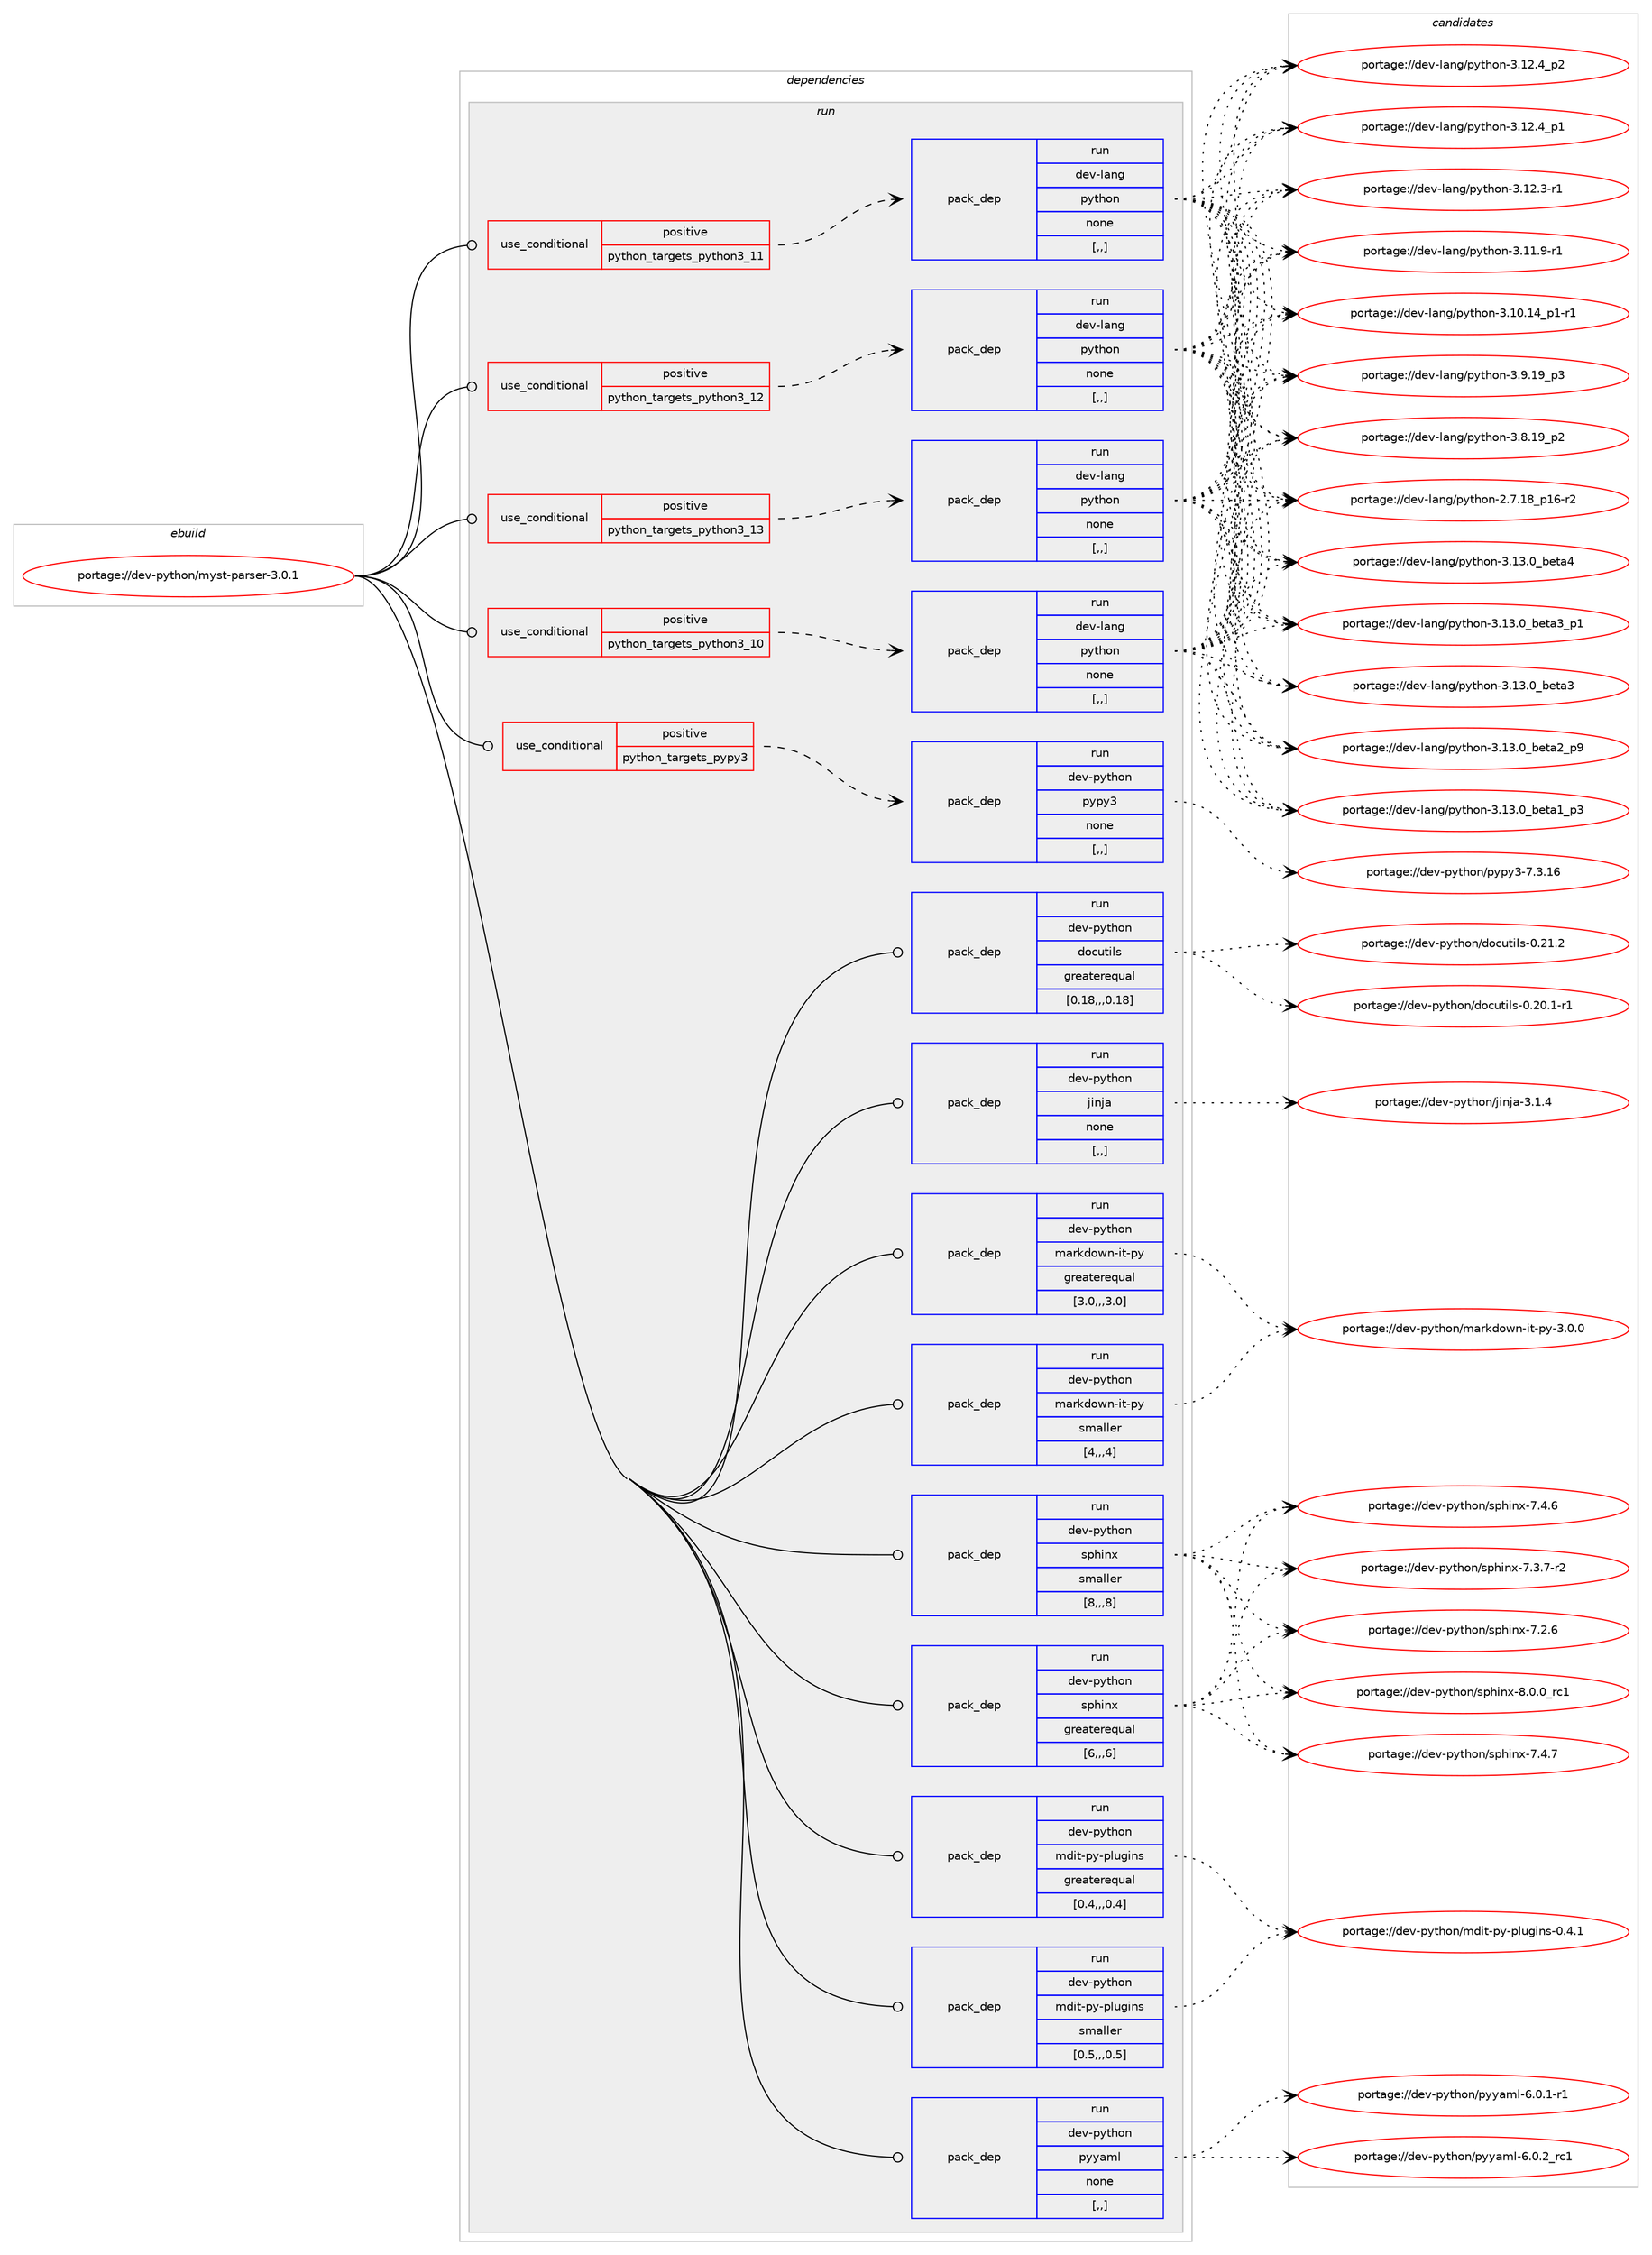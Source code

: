 digraph prolog {

# *************
# Graph options
# *************

newrank=true;
concentrate=true;
compound=true;
graph [rankdir=LR,fontname=Helvetica,fontsize=10,ranksep=1.5];#, ranksep=2.5, nodesep=0.2];
edge  [arrowhead=vee];
node  [fontname=Helvetica,fontsize=10];

# **********
# The ebuild
# **********

subgraph cluster_leftcol {
color=gray;
label=<<i>ebuild</i>>;
id [label="portage://dev-python/myst-parser-3.0.1", color=red, width=4, href="../dev-python/myst-parser-3.0.1.svg"];
}

# ****************
# The dependencies
# ****************

subgraph cluster_midcol {
color=gray;
label=<<i>dependencies</i>>;
subgraph cluster_compile {
fillcolor="#eeeeee";
style=filled;
label=<<i>compile</i>>;
}
subgraph cluster_compileandrun {
fillcolor="#eeeeee";
style=filled;
label=<<i>compile and run</i>>;
}
subgraph cluster_run {
fillcolor="#eeeeee";
style=filled;
label=<<i>run</i>>;
subgraph cond35180 {
dependency152295 [label=<<TABLE BORDER="0" CELLBORDER="1" CELLSPACING="0" CELLPADDING="4"><TR><TD ROWSPAN="3" CELLPADDING="10">use_conditional</TD></TR><TR><TD>positive</TD></TR><TR><TD>python_targets_pypy3</TD></TR></TABLE>>, shape=none, color=red];
subgraph pack115866 {
dependency152296 [label=<<TABLE BORDER="0" CELLBORDER="1" CELLSPACING="0" CELLPADDING="4" WIDTH="220"><TR><TD ROWSPAN="6" CELLPADDING="30">pack_dep</TD></TR><TR><TD WIDTH="110">run</TD></TR><TR><TD>dev-python</TD></TR><TR><TD>pypy3</TD></TR><TR><TD>none</TD></TR><TR><TD>[,,]</TD></TR></TABLE>>, shape=none, color=blue];
}
dependency152295:e -> dependency152296:w [weight=20,style="dashed",arrowhead="vee"];
}
id:e -> dependency152295:w [weight=20,style="solid",arrowhead="odot"];
subgraph cond35181 {
dependency152297 [label=<<TABLE BORDER="0" CELLBORDER="1" CELLSPACING="0" CELLPADDING="4"><TR><TD ROWSPAN="3" CELLPADDING="10">use_conditional</TD></TR><TR><TD>positive</TD></TR><TR><TD>python_targets_python3_10</TD></TR></TABLE>>, shape=none, color=red];
subgraph pack115867 {
dependency152298 [label=<<TABLE BORDER="0" CELLBORDER="1" CELLSPACING="0" CELLPADDING="4" WIDTH="220"><TR><TD ROWSPAN="6" CELLPADDING="30">pack_dep</TD></TR><TR><TD WIDTH="110">run</TD></TR><TR><TD>dev-lang</TD></TR><TR><TD>python</TD></TR><TR><TD>none</TD></TR><TR><TD>[,,]</TD></TR></TABLE>>, shape=none, color=blue];
}
dependency152297:e -> dependency152298:w [weight=20,style="dashed",arrowhead="vee"];
}
id:e -> dependency152297:w [weight=20,style="solid",arrowhead="odot"];
subgraph cond35182 {
dependency152299 [label=<<TABLE BORDER="0" CELLBORDER="1" CELLSPACING="0" CELLPADDING="4"><TR><TD ROWSPAN="3" CELLPADDING="10">use_conditional</TD></TR><TR><TD>positive</TD></TR><TR><TD>python_targets_python3_11</TD></TR></TABLE>>, shape=none, color=red];
subgraph pack115868 {
dependency152300 [label=<<TABLE BORDER="0" CELLBORDER="1" CELLSPACING="0" CELLPADDING="4" WIDTH="220"><TR><TD ROWSPAN="6" CELLPADDING="30">pack_dep</TD></TR><TR><TD WIDTH="110">run</TD></TR><TR><TD>dev-lang</TD></TR><TR><TD>python</TD></TR><TR><TD>none</TD></TR><TR><TD>[,,]</TD></TR></TABLE>>, shape=none, color=blue];
}
dependency152299:e -> dependency152300:w [weight=20,style="dashed",arrowhead="vee"];
}
id:e -> dependency152299:w [weight=20,style="solid",arrowhead="odot"];
subgraph cond35183 {
dependency152301 [label=<<TABLE BORDER="0" CELLBORDER="1" CELLSPACING="0" CELLPADDING="4"><TR><TD ROWSPAN="3" CELLPADDING="10">use_conditional</TD></TR><TR><TD>positive</TD></TR><TR><TD>python_targets_python3_12</TD></TR></TABLE>>, shape=none, color=red];
subgraph pack115869 {
dependency152302 [label=<<TABLE BORDER="0" CELLBORDER="1" CELLSPACING="0" CELLPADDING="4" WIDTH="220"><TR><TD ROWSPAN="6" CELLPADDING="30">pack_dep</TD></TR><TR><TD WIDTH="110">run</TD></TR><TR><TD>dev-lang</TD></TR><TR><TD>python</TD></TR><TR><TD>none</TD></TR><TR><TD>[,,]</TD></TR></TABLE>>, shape=none, color=blue];
}
dependency152301:e -> dependency152302:w [weight=20,style="dashed",arrowhead="vee"];
}
id:e -> dependency152301:w [weight=20,style="solid",arrowhead="odot"];
subgraph cond35184 {
dependency152303 [label=<<TABLE BORDER="0" CELLBORDER="1" CELLSPACING="0" CELLPADDING="4"><TR><TD ROWSPAN="3" CELLPADDING="10">use_conditional</TD></TR><TR><TD>positive</TD></TR><TR><TD>python_targets_python3_13</TD></TR></TABLE>>, shape=none, color=red];
subgraph pack115870 {
dependency152304 [label=<<TABLE BORDER="0" CELLBORDER="1" CELLSPACING="0" CELLPADDING="4" WIDTH="220"><TR><TD ROWSPAN="6" CELLPADDING="30">pack_dep</TD></TR><TR><TD WIDTH="110">run</TD></TR><TR><TD>dev-lang</TD></TR><TR><TD>python</TD></TR><TR><TD>none</TD></TR><TR><TD>[,,]</TD></TR></TABLE>>, shape=none, color=blue];
}
dependency152303:e -> dependency152304:w [weight=20,style="dashed",arrowhead="vee"];
}
id:e -> dependency152303:w [weight=20,style="solid",arrowhead="odot"];
subgraph pack115871 {
dependency152305 [label=<<TABLE BORDER="0" CELLBORDER="1" CELLSPACING="0" CELLPADDING="4" WIDTH="220"><TR><TD ROWSPAN="6" CELLPADDING="30">pack_dep</TD></TR><TR><TD WIDTH="110">run</TD></TR><TR><TD>dev-python</TD></TR><TR><TD>docutils</TD></TR><TR><TD>greaterequal</TD></TR><TR><TD>[0.18,,,0.18]</TD></TR></TABLE>>, shape=none, color=blue];
}
id:e -> dependency152305:w [weight=20,style="solid",arrowhead="odot"];
subgraph pack115872 {
dependency152306 [label=<<TABLE BORDER="0" CELLBORDER="1" CELLSPACING="0" CELLPADDING="4" WIDTH="220"><TR><TD ROWSPAN="6" CELLPADDING="30">pack_dep</TD></TR><TR><TD WIDTH="110">run</TD></TR><TR><TD>dev-python</TD></TR><TR><TD>jinja</TD></TR><TR><TD>none</TD></TR><TR><TD>[,,]</TD></TR></TABLE>>, shape=none, color=blue];
}
id:e -> dependency152306:w [weight=20,style="solid",arrowhead="odot"];
subgraph pack115873 {
dependency152307 [label=<<TABLE BORDER="0" CELLBORDER="1" CELLSPACING="0" CELLPADDING="4" WIDTH="220"><TR><TD ROWSPAN="6" CELLPADDING="30">pack_dep</TD></TR><TR><TD WIDTH="110">run</TD></TR><TR><TD>dev-python</TD></TR><TR><TD>markdown-it-py</TD></TR><TR><TD>greaterequal</TD></TR><TR><TD>[3.0,,,3.0]</TD></TR></TABLE>>, shape=none, color=blue];
}
id:e -> dependency152307:w [weight=20,style="solid",arrowhead="odot"];
subgraph pack115874 {
dependency152308 [label=<<TABLE BORDER="0" CELLBORDER="1" CELLSPACING="0" CELLPADDING="4" WIDTH="220"><TR><TD ROWSPAN="6" CELLPADDING="30">pack_dep</TD></TR><TR><TD WIDTH="110">run</TD></TR><TR><TD>dev-python</TD></TR><TR><TD>markdown-it-py</TD></TR><TR><TD>smaller</TD></TR><TR><TD>[4,,,4]</TD></TR></TABLE>>, shape=none, color=blue];
}
id:e -> dependency152308:w [weight=20,style="solid",arrowhead="odot"];
subgraph pack115875 {
dependency152309 [label=<<TABLE BORDER="0" CELLBORDER="1" CELLSPACING="0" CELLPADDING="4" WIDTH="220"><TR><TD ROWSPAN="6" CELLPADDING="30">pack_dep</TD></TR><TR><TD WIDTH="110">run</TD></TR><TR><TD>dev-python</TD></TR><TR><TD>mdit-py-plugins</TD></TR><TR><TD>greaterequal</TD></TR><TR><TD>[0.4,,,0.4]</TD></TR></TABLE>>, shape=none, color=blue];
}
id:e -> dependency152309:w [weight=20,style="solid",arrowhead="odot"];
subgraph pack115876 {
dependency152310 [label=<<TABLE BORDER="0" CELLBORDER="1" CELLSPACING="0" CELLPADDING="4" WIDTH="220"><TR><TD ROWSPAN="6" CELLPADDING="30">pack_dep</TD></TR><TR><TD WIDTH="110">run</TD></TR><TR><TD>dev-python</TD></TR><TR><TD>mdit-py-plugins</TD></TR><TR><TD>smaller</TD></TR><TR><TD>[0.5,,,0.5]</TD></TR></TABLE>>, shape=none, color=blue];
}
id:e -> dependency152310:w [weight=20,style="solid",arrowhead="odot"];
subgraph pack115877 {
dependency152311 [label=<<TABLE BORDER="0" CELLBORDER="1" CELLSPACING="0" CELLPADDING="4" WIDTH="220"><TR><TD ROWSPAN="6" CELLPADDING="30">pack_dep</TD></TR><TR><TD WIDTH="110">run</TD></TR><TR><TD>dev-python</TD></TR><TR><TD>pyyaml</TD></TR><TR><TD>none</TD></TR><TR><TD>[,,]</TD></TR></TABLE>>, shape=none, color=blue];
}
id:e -> dependency152311:w [weight=20,style="solid",arrowhead="odot"];
subgraph pack115878 {
dependency152312 [label=<<TABLE BORDER="0" CELLBORDER="1" CELLSPACING="0" CELLPADDING="4" WIDTH="220"><TR><TD ROWSPAN="6" CELLPADDING="30">pack_dep</TD></TR><TR><TD WIDTH="110">run</TD></TR><TR><TD>dev-python</TD></TR><TR><TD>sphinx</TD></TR><TR><TD>greaterequal</TD></TR><TR><TD>[6,,,6]</TD></TR></TABLE>>, shape=none, color=blue];
}
id:e -> dependency152312:w [weight=20,style="solid",arrowhead="odot"];
subgraph pack115879 {
dependency152313 [label=<<TABLE BORDER="0" CELLBORDER="1" CELLSPACING="0" CELLPADDING="4" WIDTH="220"><TR><TD ROWSPAN="6" CELLPADDING="30">pack_dep</TD></TR><TR><TD WIDTH="110">run</TD></TR><TR><TD>dev-python</TD></TR><TR><TD>sphinx</TD></TR><TR><TD>smaller</TD></TR><TR><TD>[8,,,8]</TD></TR></TABLE>>, shape=none, color=blue];
}
id:e -> dependency152313:w [weight=20,style="solid",arrowhead="odot"];
}
}

# **************
# The candidates
# **************

subgraph cluster_choices {
rank=same;
color=gray;
label=<<i>candidates</i>>;

subgraph choice115866 {
color=black;
nodesep=1;
choice10010111845112121116104111110471121211121215145554651464954 [label="portage://dev-python/pypy3-7.3.16", color=red, width=4,href="../dev-python/pypy3-7.3.16.svg"];
dependency152296:e -> choice10010111845112121116104111110471121211121215145554651464954:w [style=dotted,weight="100"];
}
subgraph choice115867 {
color=black;
nodesep=1;
choice1001011184510897110103471121211161041111104551464951464895981011169752 [label="portage://dev-lang/python-3.13.0_beta4", color=red, width=4,href="../dev-lang/python-3.13.0_beta4.svg"];
choice10010111845108971101034711212111610411111045514649514648959810111697519511249 [label="portage://dev-lang/python-3.13.0_beta3_p1", color=red, width=4,href="../dev-lang/python-3.13.0_beta3_p1.svg"];
choice1001011184510897110103471121211161041111104551464951464895981011169751 [label="portage://dev-lang/python-3.13.0_beta3", color=red, width=4,href="../dev-lang/python-3.13.0_beta3.svg"];
choice10010111845108971101034711212111610411111045514649514648959810111697509511257 [label="portage://dev-lang/python-3.13.0_beta2_p9", color=red, width=4,href="../dev-lang/python-3.13.0_beta2_p9.svg"];
choice10010111845108971101034711212111610411111045514649514648959810111697499511251 [label="portage://dev-lang/python-3.13.0_beta1_p3", color=red, width=4,href="../dev-lang/python-3.13.0_beta1_p3.svg"];
choice100101118451089711010347112121116104111110455146495046529511250 [label="portage://dev-lang/python-3.12.4_p2", color=red, width=4,href="../dev-lang/python-3.12.4_p2.svg"];
choice100101118451089711010347112121116104111110455146495046529511249 [label="portage://dev-lang/python-3.12.4_p1", color=red, width=4,href="../dev-lang/python-3.12.4_p1.svg"];
choice100101118451089711010347112121116104111110455146495046514511449 [label="portage://dev-lang/python-3.12.3-r1", color=red, width=4,href="../dev-lang/python-3.12.3-r1.svg"];
choice100101118451089711010347112121116104111110455146494946574511449 [label="portage://dev-lang/python-3.11.9-r1", color=red, width=4,href="../dev-lang/python-3.11.9-r1.svg"];
choice100101118451089711010347112121116104111110455146494846495295112494511449 [label="portage://dev-lang/python-3.10.14_p1-r1", color=red, width=4,href="../dev-lang/python-3.10.14_p1-r1.svg"];
choice100101118451089711010347112121116104111110455146574649579511251 [label="portage://dev-lang/python-3.9.19_p3", color=red, width=4,href="../dev-lang/python-3.9.19_p3.svg"];
choice100101118451089711010347112121116104111110455146564649579511250 [label="portage://dev-lang/python-3.8.19_p2", color=red, width=4,href="../dev-lang/python-3.8.19_p2.svg"];
choice100101118451089711010347112121116104111110455046554649569511249544511450 [label="portage://dev-lang/python-2.7.18_p16-r2", color=red, width=4,href="../dev-lang/python-2.7.18_p16-r2.svg"];
dependency152298:e -> choice1001011184510897110103471121211161041111104551464951464895981011169752:w [style=dotted,weight="100"];
dependency152298:e -> choice10010111845108971101034711212111610411111045514649514648959810111697519511249:w [style=dotted,weight="100"];
dependency152298:e -> choice1001011184510897110103471121211161041111104551464951464895981011169751:w [style=dotted,weight="100"];
dependency152298:e -> choice10010111845108971101034711212111610411111045514649514648959810111697509511257:w [style=dotted,weight="100"];
dependency152298:e -> choice10010111845108971101034711212111610411111045514649514648959810111697499511251:w [style=dotted,weight="100"];
dependency152298:e -> choice100101118451089711010347112121116104111110455146495046529511250:w [style=dotted,weight="100"];
dependency152298:e -> choice100101118451089711010347112121116104111110455146495046529511249:w [style=dotted,weight="100"];
dependency152298:e -> choice100101118451089711010347112121116104111110455146495046514511449:w [style=dotted,weight="100"];
dependency152298:e -> choice100101118451089711010347112121116104111110455146494946574511449:w [style=dotted,weight="100"];
dependency152298:e -> choice100101118451089711010347112121116104111110455146494846495295112494511449:w [style=dotted,weight="100"];
dependency152298:e -> choice100101118451089711010347112121116104111110455146574649579511251:w [style=dotted,weight="100"];
dependency152298:e -> choice100101118451089711010347112121116104111110455146564649579511250:w [style=dotted,weight="100"];
dependency152298:e -> choice100101118451089711010347112121116104111110455046554649569511249544511450:w [style=dotted,weight="100"];
}
subgraph choice115868 {
color=black;
nodesep=1;
choice1001011184510897110103471121211161041111104551464951464895981011169752 [label="portage://dev-lang/python-3.13.0_beta4", color=red, width=4,href="../dev-lang/python-3.13.0_beta4.svg"];
choice10010111845108971101034711212111610411111045514649514648959810111697519511249 [label="portage://dev-lang/python-3.13.0_beta3_p1", color=red, width=4,href="../dev-lang/python-3.13.0_beta3_p1.svg"];
choice1001011184510897110103471121211161041111104551464951464895981011169751 [label="portage://dev-lang/python-3.13.0_beta3", color=red, width=4,href="../dev-lang/python-3.13.0_beta3.svg"];
choice10010111845108971101034711212111610411111045514649514648959810111697509511257 [label="portage://dev-lang/python-3.13.0_beta2_p9", color=red, width=4,href="../dev-lang/python-3.13.0_beta2_p9.svg"];
choice10010111845108971101034711212111610411111045514649514648959810111697499511251 [label="portage://dev-lang/python-3.13.0_beta1_p3", color=red, width=4,href="../dev-lang/python-3.13.0_beta1_p3.svg"];
choice100101118451089711010347112121116104111110455146495046529511250 [label="portage://dev-lang/python-3.12.4_p2", color=red, width=4,href="../dev-lang/python-3.12.4_p2.svg"];
choice100101118451089711010347112121116104111110455146495046529511249 [label="portage://dev-lang/python-3.12.4_p1", color=red, width=4,href="../dev-lang/python-3.12.4_p1.svg"];
choice100101118451089711010347112121116104111110455146495046514511449 [label="portage://dev-lang/python-3.12.3-r1", color=red, width=4,href="../dev-lang/python-3.12.3-r1.svg"];
choice100101118451089711010347112121116104111110455146494946574511449 [label="portage://dev-lang/python-3.11.9-r1", color=red, width=4,href="../dev-lang/python-3.11.9-r1.svg"];
choice100101118451089711010347112121116104111110455146494846495295112494511449 [label="portage://dev-lang/python-3.10.14_p1-r1", color=red, width=4,href="../dev-lang/python-3.10.14_p1-r1.svg"];
choice100101118451089711010347112121116104111110455146574649579511251 [label="portage://dev-lang/python-3.9.19_p3", color=red, width=4,href="../dev-lang/python-3.9.19_p3.svg"];
choice100101118451089711010347112121116104111110455146564649579511250 [label="portage://dev-lang/python-3.8.19_p2", color=red, width=4,href="../dev-lang/python-3.8.19_p2.svg"];
choice100101118451089711010347112121116104111110455046554649569511249544511450 [label="portage://dev-lang/python-2.7.18_p16-r2", color=red, width=4,href="../dev-lang/python-2.7.18_p16-r2.svg"];
dependency152300:e -> choice1001011184510897110103471121211161041111104551464951464895981011169752:w [style=dotted,weight="100"];
dependency152300:e -> choice10010111845108971101034711212111610411111045514649514648959810111697519511249:w [style=dotted,weight="100"];
dependency152300:e -> choice1001011184510897110103471121211161041111104551464951464895981011169751:w [style=dotted,weight="100"];
dependency152300:e -> choice10010111845108971101034711212111610411111045514649514648959810111697509511257:w [style=dotted,weight="100"];
dependency152300:e -> choice10010111845108971101034711212111610411111045514649514648959810111697499511251:w [style=dotted,weight="100"];
dependency152300:e -> choice100101118451089711010347112121116104111110455146495046529511250:w [style=dotted,weight="100"];
dependency152300:e -> choice100101118451089711010347112121116104111110455146495046529511249:w [style=dotted,weight="100"];
dependency152300:e -> choice100101118451089711010347112121116104111110455146495046514511449:w [style=dotted,weight="100"];
dependency152300:e -> choice100101118451089711010347112121116104111110455146494946574511449:w [style=dotted,weight="100"];
dependency152300:e -> choice100101118451089711010347112121116104111110455146494846495295112494511449:w [style=dotted,weight="100"];
dependency152300:e -> choice100101118451089711010347112121116104111110455146574649579511251:w [style=dotted,weight="100"];
dependency152300:e -> choice100101118451089711010347112121116104111110455146564649579511250:w [style=dotted,weight="100"];
dependency152300:e -> choice100101118451089711010347112121116104111110455046554649569511249544511450:w [style=dotted,weight="100"];
}
subgraph choice115869 {
color=black;
nodesep=1;
choice1001011184510897110103471121211161041111104551464951464895981011169752 [label="portage://dev-lang/python-3.13.0_beta4", color=red, width=4,href="../dev-lang/python-3.13.0_beta4.svg"];
choice10010111845108971101034711212111610411111045514649514648959810111697519511249 [label="portage://dev-lang/python-3.13.0_beta3_p1", color=red, width=4,href="../dev-lang/python-3.13.0_beta3_p1.svg"];
choice1001011184510897110103471121211161041111104551464951464895981011169751 [label="portage://dev-lang/python-3.13.0_beta3", color=red, width=4,href="../dev-lang/python-3.13.0_beta3.svg"];
choice10010111845108971101034711212111610411111045514649514648959810111697509511257 [label="portage://dev-lang/python-3.13.0_beta2_p9", color=red, width=4,href="../dev-lang/python-3.13.0_beta2_p9.svg"];
choice10010111845108971101034711212111610411111045514649514648959810111697499511251 [label="portage://dev-lang/python-3.13.0_beta1_p3", color=red, width=4,href="../dev-lang/python-3.13.0_beta1_p3.svg"];
choice100101118451089711010347112121116104111110455146495046529511250 [label="portage://dev-lang/python-3.12.4_p2", color=red, width=4,href="../dev-lang/python-3.12.4_p2.svg"];
choice100101118451089711010347112121116104111110455146495046529511249 [label="portage://dev-lang/python-3.12.4_p1", color=red, width=4,href="../dev-lang/python-3.12.4_p1.svg"];
choice100101118451089711010347112121116104111110455146495046514511449 [label="portage://dev-lang/python-3.12.3-r1", color=red, width=4,href="../dev-lang/python-3.12.3-r1.svg"];
choice100101118451089711010347112121116104111110455146494946574511449 [label="portage://dev-lang/python-3.11.9-r1", color=red, width=4,href="../dev-lang/python-3.11.9-r1.svg"];
choice100101118451089711010347112121116104111110455146494846495295112494511449 [label="portage://dev-lang/python-3.10.14_p1-r1", color=red, width=4,href="../dev-lang/python-3.10.14_p1-r1.svg"];
choice100101118451089711010347112121116104111110455146574649579511251 [label="portage://dev-lang/python-3.9.19_p3", color=red, width=4,href="../dev-lang/python-3.9.19_p3.svg"];
choice100101118451089711010347112121116104111110455146564649579511250 [label="portage://dev-lang/python-3.8.19_p2", color=red, width=4,href="../dev-lang/python-3.8.19_p2.svg"];
choice100101118451089711010347112121116104111110455046554649569511249544511450 [label="portage://dev-lang/python-2.7.18_p16-r2", color=red, width=4,href="../dev-lang/python-2.7.18_p16-r2.svg"];
dependency152302:e -> choice1001011184510897110103471121211161041111104551464951464895981011169752:w [style=dotted,weight="100"];
dependency152302:e -> choice10010111845108971101034711212111610411111045514649514648959810111697519511249:w [style=dotted,weight="100"];
dependency152302:e -> choice1001011184510897110103471121211161041111104551464951464895981011169751:w [style=dotted,weight="100"];
dependency152302:e -> choice10010111845108971101034711212111610411111045514649514648959810111697509511257:w [style=dotted,weight="100"];
dependency152302:e -> choice10010111845108971101034711212111610411111045514649514648959810111697499511251:w [style=dotted,weight="100"];
dependency152302:e -> choice100101118451089711010347112121116104111110455146495046529511250:w [style=dotted,weight="100"];
dependency152302:e -> choice100101118451089711010347112121116104111110455146495046529511249:w [style=dotted,weight="100"];
dependency152302:e -> choice100101118451089711010347112121116104111110455146495046514511449:w [style=dotted,weight="100"];
dependency152302:e -> choice100101118451089711010347112121116104111110455146494946574511449:w [style=dotted,weight="100"];
dependency152302:e -> choice100101118451089711010347112121116104111110455146494846495295112494511449:w [style=dotted,weight="100"];
dependency152302:e -> choice100101118451089711010347112121116104111110455146574649579511251:w [style=dotted,weight="100"];
dependency152302:e -> choice100101118451089711010347112121116104111110455146564649579511250:w [style=dotted,weight="100"];
dependency152302:e -> choice100101118451089711010347112121116104111110455046554649569511249544511450:w [style=dotted,weight="100"];
}
subgraph choice115870 {
color=black;
nodesep=1;
choice1001011184510897110103471121211161041111104551464951464895981011169752 [label="portage://dev-lang/python-3.13.0_beta4", color=red, width=4,href="../dev-lang/python-3.13.0_beta4.svg"];
choice10010111845108971101034711212111610411111045514649514648959810111697519511249 [label="portage://dev-lang/python-3.13.0_beta3_p1", color=red, width=4,href="../dev-lang/python-3.13.0_beta3_p1.svg"];
choice1001011184510897110103471121211161041111104551464951464895981011169751 [label="portage://dev-lang/python-3.13.0_beta3", color=red, width=4,href="../dev-lang/python-3.13.0_beta3.svg"];
choice10010111845108971101034711212111610411111045514649514648959810111697509511257 [label="portage://dev-lang/python-3.13.0_beta2_p9", color=red, width=4,href="../dev-lang/python-3.13.0_beta2_p9.svg"];
choice10010111845108971101034711212111610411111045514649514648959810111697499511251 [label="portage://dev-lang/python-3.13.0_beta1_p3", color=red, width=4,href="../dev-lang/python-3.13.0_beta1_p3.svg"];
choice100101118451089711010347112121116104111110455146495046529511250 [label="portage://dev-lang/python-3.12.4_p2", color=red, width=4,href="../dev-lang/python-3.12.4_p2.svg"];
choice100101118451089711010347112121116104111110455146495046529511249 [label="portage://dev-lang/python-3.12.4_p1", color=red, width=4,href="../dev-lang/python-3.12.4_p1.svg"];
choice100101118451089711010347112121116104111110455146495046514511449 [label="portage://dev-lang/python-3.12.3-r1", color=red, width=4,href="../dev-lang/python-3.12.3-r1.svg"];
choice100101118451089711010347112121116104111110455146494946574511449 [label="portage://dev-lang/python-3.11.9-r1", color=red, width=4,href="../dev-lang/python-3.11.9-r1.svg"];
choice100101118451089711010347112121116104111110455146494846495295112494511449 [label="portage://dev-lang/python-3.10.14_p1-r1", color=red, width=4,href="../dev-lang/python-3.10.14_p1-r1.svg"];
choice100101118451089711010347112121116104111110455146574649579511251 [label="portage://dev-lang/python-3.9.19_p3", color=red, width=4,href="../dev-lang/python-3.9.19_p3.svg"];
choice100101118451089711010347112121116104111110455146564649579511250 [label="portage://dev-lang/python-3.8.19_p2", color=red, width=4,href="../dev-lang/python-3.8.19_p2.svg"];
choice100101118451089711010347112121116104111110455046554649569511249544511450 [label="portage://dev-lang/python-2.7.18_p16-r2", color=red, width=4,href="../dev-lang/python-2.7.18_p16-r2.svg"];
dependency152304:e -> choice1001011184510897110103471121211161041111104551464951464895981011169752:w [style=dotted,weight="100"];
dependency152304:e -> choice10010111845108971101034711212111610411111045514649514648959810111697519511249:w [style=dotted,weight="100"];
dependency152304:e -> choice1001011184510897110103471121211161041111104551464951464895981011169751:w [style=dotted,weight="100"];
dependency152304:e -> choice10010111845108971101034711212111610411111045514649514648959810111697509511257:w [style=dotted,weight="100"];
dependency152304:e -> choice10010111845108971101034711212111610411111045514649514648959810111697499511251:w [style=dotted,weight="100"];
dependency152304:e -> choice100101118451089711010347112121116104111110455146495046529511250:w [style=dotted,weight="100"];
dependency152304:e -> choice100101118451089711010347112121116104111110455146495046529511249:w [style=dotted,weight="100"];
dependency152304:e -> choice100101118451089711010347112121116104111110455146495046514511449:w [style=dotted,weight="100"];
dependency152304:e -> choice100101118451089711010347112121116104111110455146494946574511449:w [style=dotted,weight="100"];
dependency152304:e -> choice100101118451089711010347112121116104111110455146494846495295112494511449:w [style=dotted,weight="100"];
dependency152304:e -> choice100101118451089711010347112121116104111110455146574649579511251:w [style=dotted,weight="100"];
dependency152304:e -> choice100101118451089711010347112121116104111110455146564649579511250:w [style=dotted,weight="100"];
dependency152304:e -> choice100101118451089711010347112121116104111110455046554649569511249544511450:w [style=dotted,weight="100"];
}
subgraph choice115871 {
color=black;
nodesep=1;
choice10010111845112121116104111110471001119911711610510811545484650494650 [label="portage://dev-python/docutils-0.21.2", color=red, width=4,href="../dev-python/docutils-0.21.2.svg"];
choice100101118451121211161041111104710011199117116105108115454846504846494511449 [label="portage://dev-python/docutils-0.20.1-r1", color=red, width=4,href="../dev-python/docutils-0.20.1-r1.svg"];
dependency152305:e -> choice10010111845112121116104111110471001119911711610510811545484650494650:w [style=dotted,weight="100"];
dependency152305:e -> choice100101118451121211161041111104710011199117116105108115454846504846494511449:w [style=dotted,weight="100"];
}
subgraph choice115872 {
color=black;
nodesep=1;
choice100101118451121211161041111104710610511010697455146494652 [label="portage://dev-python/jinja-3.1.4", color=red, width=4,href="../dev-python/jinja-3.1.4.svg"];
dependency152306:e -> choice100101118451121211161041111104710610511010697455146494652:w [style=dotted,weight="100"];
}
subgraph choice115873 {
color=black;
nodesep=1;
choice1001011184511212111610411111047109971141071001111191104510511645112121455146484648 [label="portage://dev-python/markdown-it-py-3.0.0", color=red, width=4,href="../dev-python/markdown-it-py-3.0.0.svg"];
dependency152307:e -> choice1001011184511212111610411111047109971141071001111191104510511645112121455146484648:w [style=dotted,weight="100"];
}
subgraph choice115874 {
color=black;
nodesep=1;
choice1001011184511212111610411111047109971141071001111191104510511645112121455146484648 [label="portage://dev-python/markdown-it-py-3.0.0", color=red, width=4,href="../dev-python/markdown-it-py-3.0.0.svg"];
dependency152308:e -> choice1001011184511212111610411111047109971141071001111191104510511645112121455146484648:w [style=dotted,weight="100"];
}
subgraph choice115875 {
color=black;
nodesep=1;
choice10010111845112121116104111110471091001051164511212145112108117103105110115454846524649 [label="portage://dev-python/mdit-py-plugins-0.4.1", color=red, width=4,href="../dev-python/mdit-py-plugins-0.4.1.svg"];
dependency152309:e -> choice10010111845112121116104111110471091001051164511212145112108117103105110115454846524649:w [style=dotted,weight="100"];
}
subgraph choice115876 {
color=black;
nodesep=1;
choice10010111845112121116104111110471091001051164511212145112108117103105110115454846524649 [label="portage://dev-python/mdit-py-plugins-0.4.1", color=red, width=4,href="../dev-python/mdit-py-plugins-0.4.1.svg"];
dependency152310:e -> choice10010111845112121116104111110471091001051164511212145112108117103105110115454846524649:w [style=dotted,weight="100"];
}
subgraph choice115877 {
color=black;
nodesep=1;
choice100101118451121211161041111104711212112197109108455446484650951149949 [label="portage://dev-python/pyyaml-6.0.2_rc1", color=red, width=4,href="../dev-python/pyyaml-6.0.2_rc1.svg"];
choice1001011184511212111610411111047112121121971091084554464846494511449 [label="portage://dev-python/pyyaml-6.0.1-r1", color=red, width=4,href="../dev-python/pyyaml-6.0.1-r1.svg"];
dependency152311:e -> choice100101118451121211161041111104711212112197109108455446484650951149949:w [style=dotted,weight="100"];
dependency152311:e -> choice1001011184511212111610411111047112121121971091084554464846494511449:w [style=dotted,weight="100"];
}
subgraph choice115878 {
color=black;
nodesep=1;
choice1001011184511212111610411111047115112104105110120455646484648951149949 [label="portage://dev-python/sphinx-8.0.0_rc1", color=red, width=4,href="../dev-python/sphinx-8.0.0_rc1.svg"];
choice1001011184511212111610411111047115112104105110120455546524655 [label="portage://dev-python/sphinx-7.4.7", color=red, width=4,href="../dev-python/sphinx-7.4.7.svg"];
choice1001011184511212111610411111047115112104105110120455546524654 [label="portage://dev-python/sphinx-7.4.6", color=red, width=4,href="../dev-python/sphinx-7.4.6.svg"];
choice10010111845112121116104111110471151121041051101204555465146554511450 [label="portage://dev-python/sphinx-7.3.7-r2", color=red, width=4,href="../dev-python/sphinx-7.3.7-r2.svg"];
choice1001011184511212111610411111047115112104105110120455546504654 [label="portage://dev-python/sphinx-7.2.6", color=red, width=4,href="../dev-python/sphinx-7.2.6.svg"];
dependency152312:e -> choice1001011184511212111610411111047115112104105110120455646484648951149949:w [style=dotted,weight="100"];
dependency152312:e -> choice1001011184511212111610411111047115112104105110120455546524655:w [style=dotted,weight="100"];
dependency152312:e -> choice1001011184511212111610411111047115112104105110120455546524654:w [style=dotted,weight="100"];
dependency152312:e -> choice10010111845112121116104111110471151121041051101204555465146554511450:w [style=dotted,weight="100"];
dependency152312:e -> choice1001011184511212111610411111047115112104105110120455546504654:w [style=dotted,weight="100"];
}
subgraph choice115879 {
color=black;
nodesep=1;
choice1001011184511212111610411111047115112104105110120455646484648951149949 [label="portage://dev-python/sphinx-8.0.0_rc1", color=red, width=4,href="../dev-python/sphinx-8.0.0_rc1.svg"];
choice1001011184511212111610411111047115112104105110120455546524655 [label="portage://dev-python/sphinx-7.4.7", color=red, width=4,href="../dev-python/sphinx-7.4.7.svg"];
choice1001011184511212111610411111047115112104105110120455546524654 [label="portage://dev-python/sphinx-7.4.6", color=red, width=4,href="../dev-python/sphinx-7.4.6.svg"];
choice10010111845112121116104111110471151121041051101204555465146554511450 [label="portage://dev-python/sphinx-7.3.7-r2", color=red, width=4,href="../dev-python/sphinx-7.3.7-r2.svg"];
choice1001011184511212111610411111047115112104105110120455546504654 [label="portage://dev-python/sphinx-7.2.6", color=red, width=4,href="../dev-python/sphinx-7.2.6.svg"];
dependency152313:e -> choice1001011184511212111610411111047115112104105110120455646484648951149949:w [style=dotted,weight="100"];
dependency152313:e -> choice1001011184511212111610411111047115112104105110120455546524655:w [style=dotted,weight="100"];
dependency152313:e -> choice1001011184511212111610411111047115112104105110120455546524654:w [style=dotted,weight="100"];
dependency152313:e -> choice10010111845112121116104111110471151121041051101204555465146554511450:w [style=dotted,weight="100"];
dependency152313:e -> choice1001011184511212111610411111047115112104105110120455546504654:w [style=dotted,weight="100"];
}
}

}

